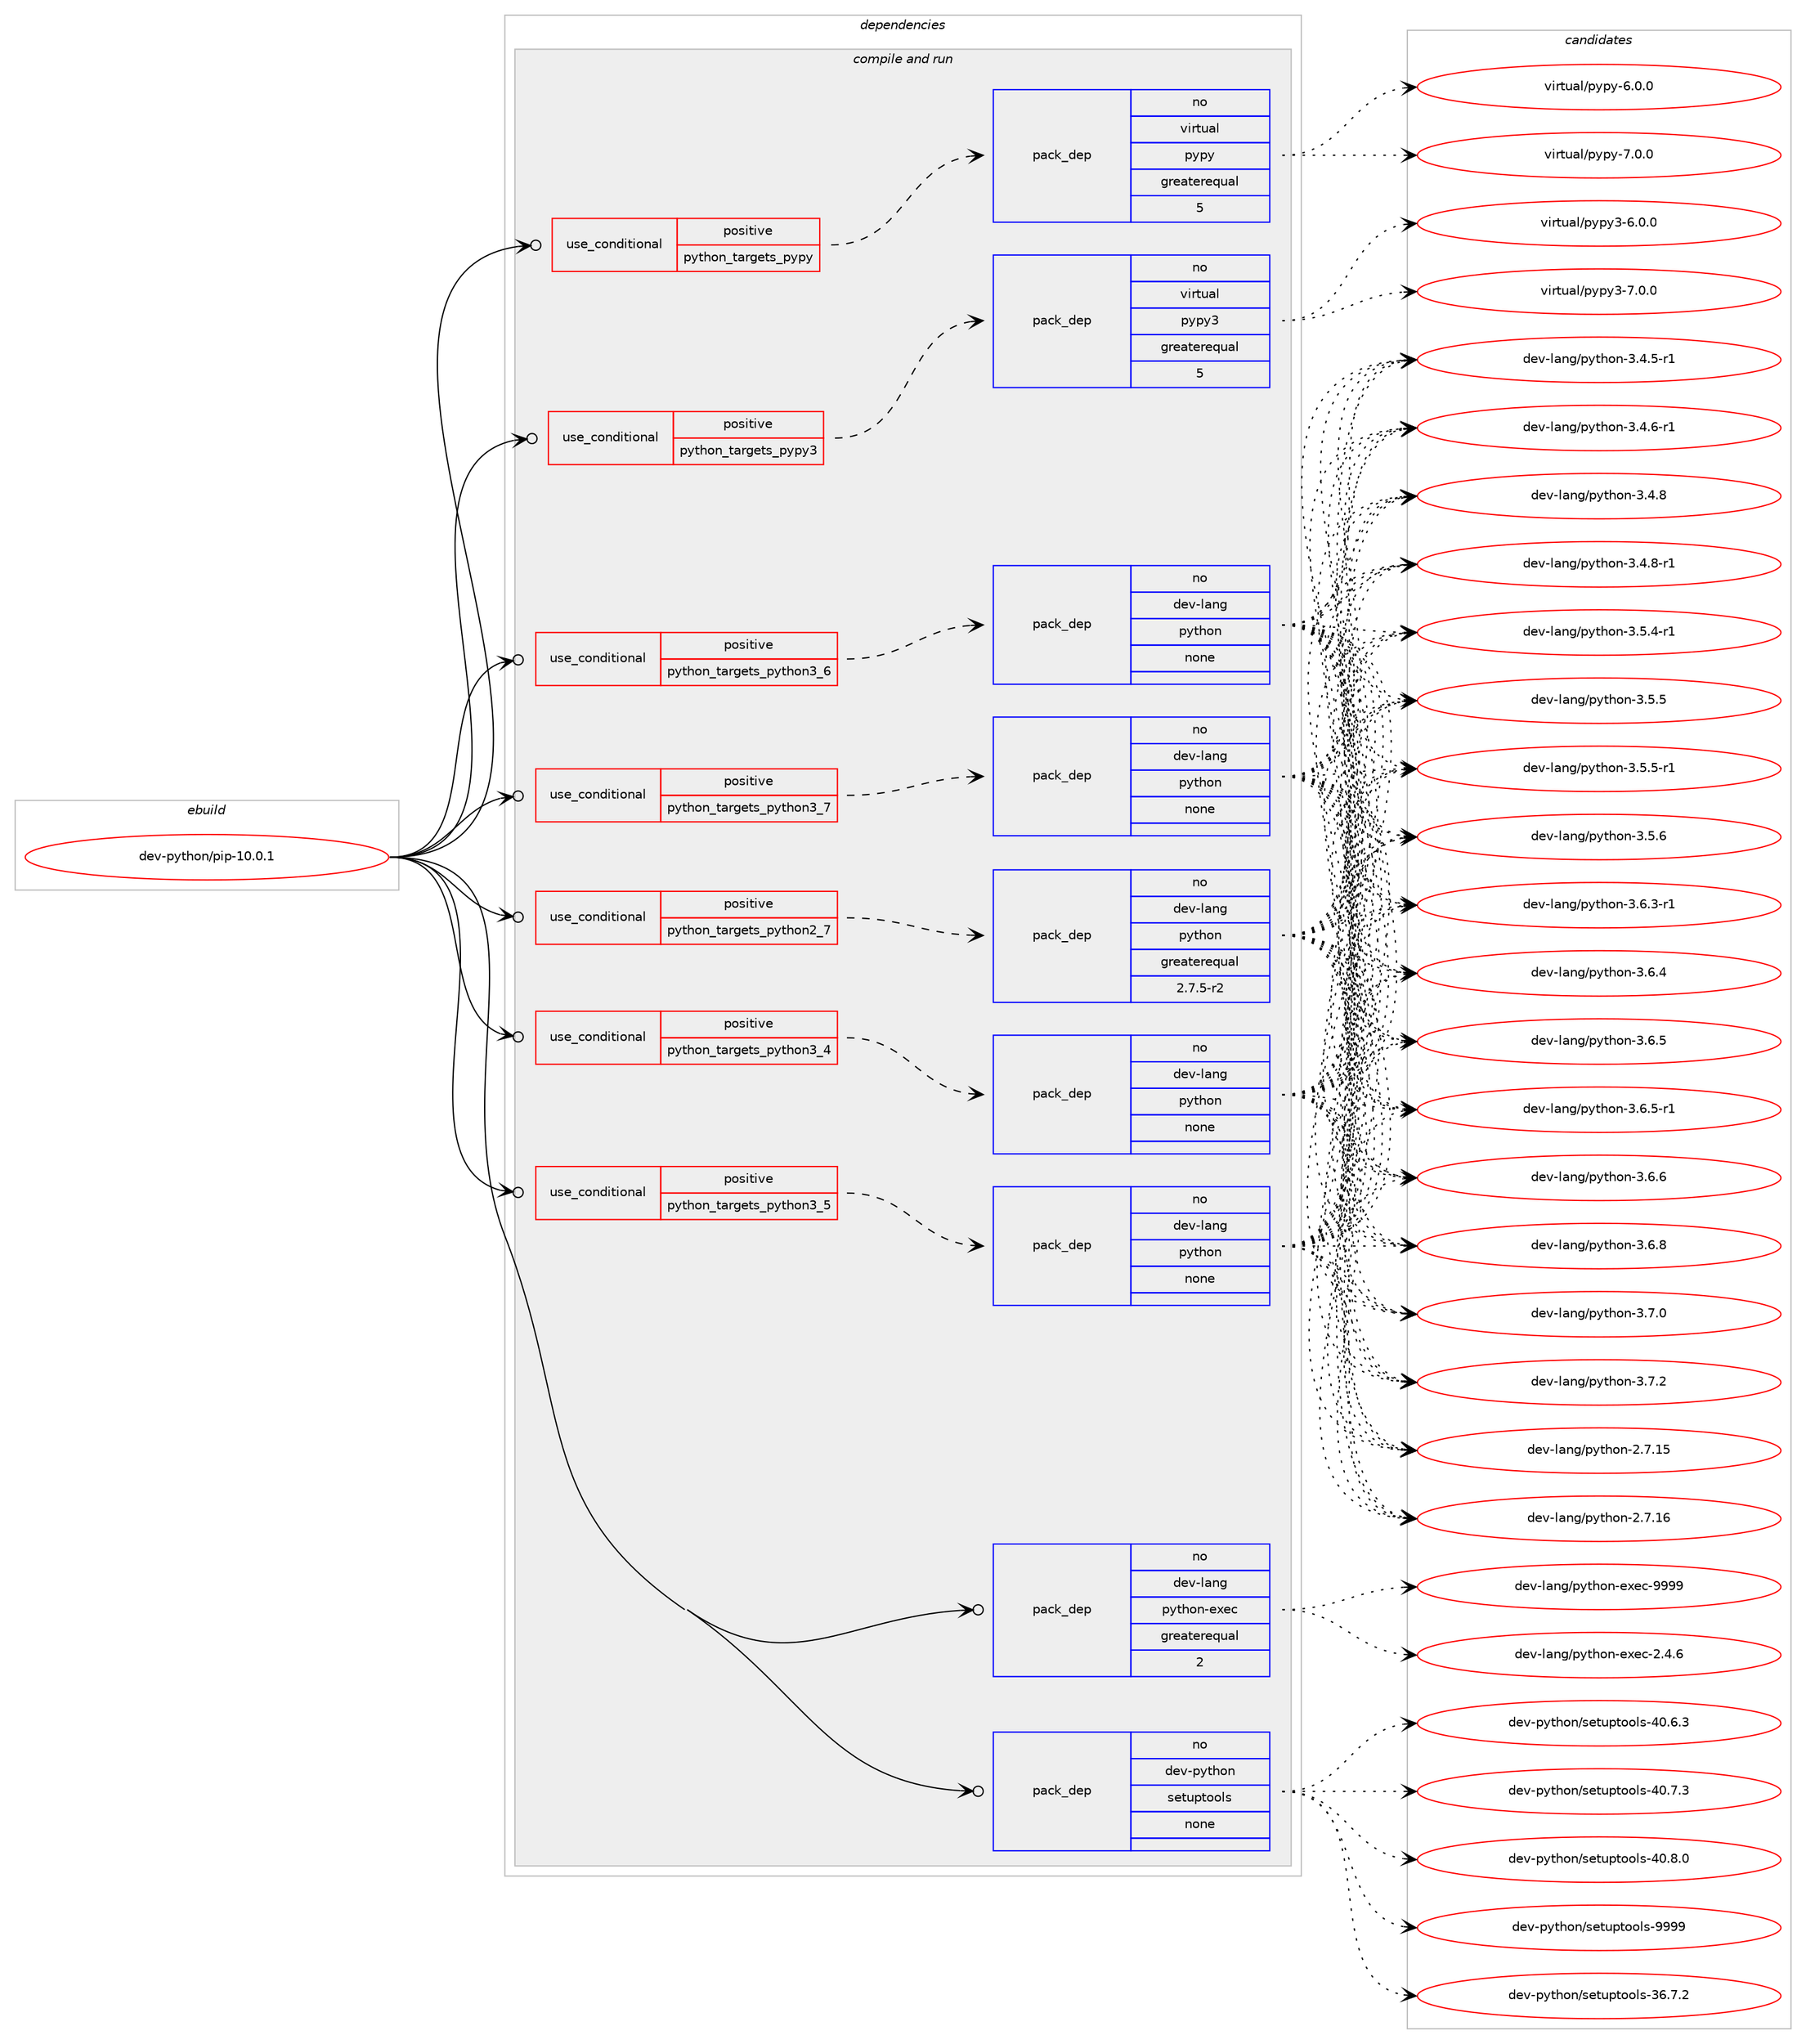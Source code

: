 digraph prolog {

# *************
# Graph options
# *************

newrank=true;
concentrate=true;
compound=true;
graph [rankdir=LR,fontname=Helvetica,fontsize=10,ranksep=1.5];#, ranksep=2.5, nodesep=0.2];
edge  [arrowhead=vee];
node  [fontname=Helvetica,fontsize=10];

# **********
# The ebuild
# **********

subgraph cluster_leftcol {
color=gray;
rank=same;
label=<<i>ebuild</i>>;
id [label="dev-python/pip-10.0.1", color=red, width=4, href="../dev-python/pip-10.0.1.svg"];
}

# ****************
# The dependencies
# ****************

subgraph cluster_midcol {
color=gray;
label=<<i>dependencies</i>>;
subgraph cluster_compile {
fillcolor="#eeeeee";
style=filled;
label=<<i>compile</i>>;
}
subgraph cluster_compileandrun {
fillcolor="#eeeeee";
style=filled;
label=<<i>compile and run</i>>;
subgraph cond379499 {
dependency1425683 [label=<<TABLE BORDER="0" CELLBORDER="1" CELLSPACING="0" CELLPADDING="4"><TR><TD ROWSPAN="3" CELLPADDING="10">use_conditional</TD></TR><TR><TD>positive</TD></TR><TR><TD>python_targets_pypy</TD></TR></TABLE>>, shape=none, color=red];
subgraph pack1022874 {
dependency1425684 [label=<<TABLE BORDER="0" CELLBORDER="1" CELLSPACING="0" CELLPADDING="4" WIDTH="220"><TR><TD ROWSPAN="6" CELLPADDING="30">pack_dep</TD></TR><TR><TD WIDTH="110">no</TD></TR><TR><TD>virtual</TD></TR><TR><TD>pypy</TD></TR><TR><TD>greaterequal</TD></TR><TR><TD>5</TD></TR></TABLE>>, shape=none, color=blue];
}
dependency1425683:e -> dependency1425684:w [weight=20,style="dashed",arrowhead="vee"];
}
id:e -> dependency1425683:w [weight=20,style="solid",arrowhead="odotvee"];
subgraph cond379500 {
dependency1425685 [label=<<TABLE BORDER="0" CELLBORDER="1" CELLSPACING="0" CELLPADDING="4"><TR><TD ROWSPAN="3" CELLPADDING="10">use_conditional</TD></TR><TR><TD>positive</TD></TR><TR><TD>python_targets_pypy3</TD></TR></TABLE>>, shape=none, color=red];
subgraph pack1022875 {
dependency1425686 [label=<<TABLE BORDER="0" CELLBORDER="1" CELLSPACING="0" CELLPADDING="4" WIDTH="220"><TR><TD ROWSPAN="6" CELLPADDING="30">pack_dep</TD></TR><TR><TD WIDTH="110">no</TD></TR><TR><TD>virtual</TD></TR><TR><TD>pypy3</TD></TR><TR><TD>greaterequal</TD></TR><TR><TD>5</TD></TR></TABLE>>, shape=none, color=blue];
}
dependency1425685:e -> dependency1425686:w [weight=20,style="dashed",arrowhead="vee"];
}
id:e -> dependency1425685:w [weight=20,style="solid",arrowhead="odotvee"];
subgraph cond379501 {
dependency1425687 [label=<<TABLE BORDER="0" CELLBORDER="1" CELLSPACING="0" CELLPADDING="4"><TR><TD ROWSPAN="3" CELLPADDING="10">use_conditional</TD></TR><TR><TD>positive</TD></TR><TR><TD>python_targets_python2_7</TD></TR></TABLE>>, shape=none, color=red];
subgraph pack1022876 {
dependency1425688 [label=<<TABLE BORDER="0" CELLBORDER="1" CELLSPACING="0" CELLPADDING="4" WIDTH="220"><TR><TD ROWSPAN="6" CELLPADDING="30">pack_dep</TD></TR><TR><TD WIDTH="110">no</TD></TR><TR><TD>dev-lang</TD></TR><TR><TD>python</TD></TR><TR><TD>greaterequal</TD></TR><TR><TD>2.7.5-r2</TD></TR></TABLE>>, shape=none, color=blue];
}
dependency1425687:e -> dependency1425688:w [weight=20,style="dashed",arrowhead="vee"];
}
id:e -> dependency1425687:w [weight=20,style="solid",arrowhead="odotvee"];
subgraph cond379502 {
dependency1425689 [label=<<TABLE BORDER="0" CELLBORDER="1" CELLSPACING="0" CELLPADDING="4"><TR><TD ROWSPAN="3" CELLPADDING="10">use_conditional</TD></TR><TR><TD>positive</TD></TR><TR><TD>python_targets_python3_4</TD></TR></TABLE>>, shape=none, color=red];
subgraph pack1022877 {
dependency1425690 [label=<<TABLE BORDER="0" CELLBORDER="1" CELLSPACING="0" CELLPADDING="4" WIDTH="220"><TR><TD ROWSPAN="6" CELLPADDING="30">pack_dep</TD></TR><TR><TD WIDTH="110">no</TD></TR><TR><TD>dev-lang</TD></TR><TR><TD>python</TD></TR><TR><TD>none</TD></TR><TR><TD></TD></TR></TABLE>>, shape=none, color=blue];
}
dependency1425689:e -> dependency1425690:w [weight=20,style="dashed",arrowhead="vee"];
}
id:e -> dependency1425689:w [weight=20,style="solid",arrowhead="odotvee"];
subgraph cond379503 {
dependency1425691 [label=<<TABLE BORDER="0" CELLBORDER="1" CELLSPACING="0" CELLPADDING="4"><TR><TD ROWSPAN="3" CELLPADDING="10">use_conditional</TD></TR><TR><TD>positive</TD></TR><TR><TD>python_targets_python3_5</TD></TR></TABLE>>, shape=none, color=red];
subgraph pack1022878 {
dependency1425692 [label=<<TABLE BORDER="0" CELLBORDER="1" CELLSPACING="0" CELLPADDING="4" WIDTH="220"><TR><TD ROWSPAN="6" CELLPADDING="30">pack_dep</TD></TR><TR><TD WIDTH="110">no</TD></TR><TR><TD>dev-lang</TD></TR><TR><TD>python</TD></TR><TR><TD>none</TD></TR><TR><TD></TD></TR></TABLE>>, shape=none, color=blue];
}
dependency1425691:e -> dependency1425692:w [weight=20,style="dashed",arrowhead="vee"];
}
id:e -> dependency1425691:w [weight=20,style="solid",arrowhead="odotvee"];
subgraph cond379504 {
dependency1425693 [label=<<TABLE BORDER="0" CELLBORDER="1" CELLSPACING="0" CELLPADDING="4"><TR><TD ROWSPAN="3" CELLPADDING="10">use_conditional</TD></TR><TR><TD>positive</TD></TR><TR><TD>python_targets_python3_6</TD></TR></TABLE>>, shape=none, color=red];
subgraph pack1022879 {
dependency1425694 [label=<<TABLE BORDER="0" CELLBORDER="1" CELLSPACING="0" CELLPADDING="4" WIDTH="220"><TR><TD ROWSPAN="6" CELLPADDING="30">pack_dep</TD></TR><TR><TD WIDTH="110">no</TD></TR><TR><TD>dev-lang</TD></TR><TR><TD>python</TD></TR><TR><TD>none</TD></TR><TR><TD></TD></TR></TABLE>>, shape=none, color=blue];
}
dependency1425693:e -> dependency1425694:w [weight=20,style="dashed",arrowhead="vee"];
}
id:e -> dependency1425693:w [weight=20,style="solid",arrowhead="odotvee"];
subgraph cond379505 {
dependency1425695 [label=<<TABLE BORDER="0" CELLBORDER="1" CELLSPACING="0" CELLPADDING="4"><TR><TD ROWSPAN="3" CELLPADDING="10">use_conditional</TD></TR><TR><TD>positive</TD></TR><TR><TD>python_targets_python3_7</TD></TR></TABLE>>, shape=none, color=red];
subgraph pack1022880 {
dependency1425696 [label=<<TABLE BORDER="0" CELLBORDER="1" CELLSPACING="0" CELLPADDING="4" WIDTH="220"><TR><TD ROWSPAN="6" CELLPADDING="30">pack_dep</TD></TR><TR><TD WIDTH="110">no</TD></TR><TR><TD>dev-lang</TD></TR><TR><TD>python</TD></TR><TR><TD>none</TD></TR><TR><TD></TD></TR></TABLE>>, shape=none, color=blue];
}
dependency1425695:e -> dependency1425696:w [weight=20,style="dashed",arrowhead="vee"];
}
id:e -> dependency1425695:w [weight=20,style="solid",arrowhead="odotvee"];
subgraph pack1022881 {
dependency1425697 [label=<<TABLE BORDER="0" CELLBORDER="1" CELLSPACING="0" CELLPADDING="4" WIDTH="220"><TR><TD ROWSPAN="6" CELLPADDING="30">pack_dep</TD></TR><TR><TD WIDTH="110">no</TD></TR><TR><TD>dev-lang</TD></TR><TR><TD>python-exec</TD></TR><TR><TD>greaterequal</TD></TR><TR><TD>2</TD></TR></TABLE>>, shape=none, color=blue];
}
id:e -> dependency1425697:w [weight=20,style="solid",arrowhead="odotvee"];
subgraph pack1022882 {
dependency1425698 [label=<<TABLE BORDER="0" CELLBORDER="1" CELLSPACING="0" CELLPADDING="4" WIDTH="220"><TR><TD ROWSPAN="6" CELLPADDING="30">pack_dep</TD></TR><TR><TD WIDTH="110">no</TD></TR><TR><TD>dev-python</TD></TR><TR><TD>setuptools</TD></TR><TR><TD>none</TD></TR><TR><TD></TD></TR></TABLE>>, shape=none, color=blue];
}
id:e -> dependency1425698:w [weight=20,style="solid",arrowhead="odotvee"];
}
subgraph cluster_run {
fillcolor="#eeeeee";
style=filled;
label=<<i>run</i>>;
}
}

# **************
# The candidates
# **************

subgraph cluster_choices {
rank=same;
color=gray;
label=<<i>candidates</i>>;

subgraph choice1022874 {
color=black;
nodesep=1;
choice1181051141161179710847112121112121455446484648 [label="virtual/pypy-6.0.0", color=red, width=4,href="../virtual/pypy-6.0.0.svg"];
choice1181051141161179710847112121112121455546484648 [label="virtual/pypy-7.0.0", color=red, width=4,href="../virtual/pypy-7.0.0.svg"];
dependency1425684:e -> choice1181051141161179710847112121112121455446484648:w [style=dotted,weight="100"];
dependency1425684:e -> choice1181051141161179710847112121112121455546484648:w [style=dotted,weight="100"];
}
subgraph choice1022875 {
color=black;
nodesep=1;
choice118105114116117971084711212111212151455446484648 [label="virtual/pypy3-6.0.0", color=red, width=4,href="../virtual/pypy3-6.0.0.svg"];
choice118105114116117971084711212111212151455546484648 [label="virtual/pypy3-7.0.0", color=red, width=4,href="../virtual/pypy3-7.0.0.svg"];
dependency1425686:e -> choice118105114116117971084711212111212151455446484648:w [style=dotted,weight="100"];
dependency1425686:e -> choice118105114116117971084711212111212151455546484648:w [style=dotted,weight="100"];
}
subgraph choice1022876 {
color=black;
nodesep=1;
choice10010111845108971101034711212111610411111045504655464953 [label="dev-lang/python-2.7.15", color=red, width=4,href="../dev-lang/python-2.7.15.svg"];
choice10010111845108971101034711212111610411111045504655464954 [label="dev-lang/python-2.7.16", color=red, width=4,href="../dev-lang/python-2.7.16.svg"];
choice1001011184510897110103471121211161041111104551465246534511449 [label="dev-lang/python-3.4.5-r1", color=red, width=4,href="../dev-lang/python-3.4.5-r1.svg"];
choice1001011184510897110103471121211161041111104551465246544511449 [label="dev-lang/python-3.4.6-r1", color=red, width=4,href="../dev-lang/python-3.4.6-r1.svg"];
choice100101118451089711010347112121116104111110455146524656 [label="dev-lang/python-3.4.8", color=red, width=4,href="../dev-lang/python-3.4.8.svg"];
choice1001011184510897110103471121211161041111104551465246564511449 [label="dev-lang/python-3.4.8-r1", color=red, width=4,href="../dev-lang/python-3.4.8-r1.svg"];
choice1001011184510897110103471121211161041111104551465346524511449 [label="dev-lang/python-3.5.4-r1", color=red, width=4,href="../dev-lang/python-3.5.4-r1.svg"];
choice100101118451089711010347112121116104111110455146534653 [label="dev-lang/python-3.5.5", color=red, width=4,href="../dev-lang/python-3.5.5.svg"];
choice1001011184510897110103471121211161041111104551465346534511449 [label="dev-lang/python-3.5.5-r1", color=red, width=4,href="../dev-lang/python-3.5.5-r1.svg"];
choice100101118451089711010347112121116104111110455146534654 [label="dev-lang/python-3.5.6", color=red, width=4,href="../dev-lang/python-3.5.6.svg"];
choice1001011184510897110103471121211161041111104551465446514511449 [label="dev-lang/python-3.6.3-r1", color=red, width=4,href="../dev-lang/python-3.6.3-r1.svg"];
choice100101118451089711010347112121116104111110455146544652 [label="dev-lang/python-3.6.4", color=red, width=4,href="../dev-lang/python-3.6.4.svg"];
choice100101118451089711010347112121116104111110455146544653 [label="dev-lang/python-3.6.5", color=red, width=4,href="../dev-lang/python-3.6.5.svg"];
choice1001011184510897110103471121211161041111104551465446534511449 [label="dev-lang/python-3.6.5-r1", color=red, width=4,href="../dev-lang/python-3.6.5-r1.svg"];
choice100101118451089711010347112121116104111110455146544654 [label="dev-lang/python-3.6.6", color=red, width=4,href="../dev-lang/python-3.6.6.svg"];
choice100101118451089711010347112121116104111110455146544656 [label="dev-lang/python-3.6.8", color=red, width=4,href="../dev-lang/python-3.6.8.svg"];
choice100101118451089711010347112121116104111110455146554648 [label="dev-lang/python-3.7.0", color=red, width=4,href="../dev-lang/python-3.7.0.svg"];
choice100101118451089711010347112121116104111110455146554650 [label="dev-lang/python-3.7.2", color=red, width=4,href="../dev-lang/python-3.7.2.svg"];
dependency1425688:e -> choice10010111845108971101034711212111610411111045504655464953:w [style=dotted,weight="100"];
dependency1425688:e -> choice10010111845108971101034711212111610411111045504655464954:w [style=dotted,weight="100"];
dependency1425688:e -> choice1001011184510897110103471121211161041111104551465246534511449:w [style=dotted,weight="100"];
dependency1425688:e -> choice1001011184510897110103471121211161041111104551465246544511449:w [style=dotted,weight="100"];
dependency1425688:e -> choice100101118451089711010347112121116104111110455146524656:w [style=dotted,weight="100"];
dependency1425688:e -> choice1001011184510897110103471121211161041111104551465246564511449:w [style=dotted,weight="100"];
dependency1425688:e -> choice1001011184510897110103471121211161041111104551465346524511449:w [style=dotted,weight="100"];
dependency1425688:e -> choice100101118451089711010347112121116104111110455146534653:w [style=dotted,weight="100"];
dependency1425688:e -> choice1001011184510897110103471121211161041111104551465346534511449:w [style=dotted,weight="100"];
dependency1425688:e -> choice100101118451089711010347112121116104111110455146534654:w [style=dotted,weight="100"];
dependency1425688:e -> choice1001011184510897110103471121211161041111104551465446514511449:w [style=dotted,weight="100"];
dependency1425688:e -> choice100101118451089711010347112121116104111110455146544652:w [style=dotted,weight="100"];
dependency1425688:e -> choice100101118451089711010347112121116104111110455146544653:w [style=dotted,weight="100"];
dependency1425688:e -> choice1001011184510897110103471121211161041111104551465446534511449:w [style=dotted,weight="100"];
dependency1425688:e -> choice100101118451089711010347112121116104111110455146544654:w [style=dotted,weight="100"];
dependency1425688:e -> choice100101118451089711010347112121116104111110455146544656:w [style=dotted,weight="100"];
dependency1425688:e -> choice100101118451089711010347112121116104111110455146554648:w [style=dotted,weight="100"];
dependency1425688:e -> choice100101118451089711010347112121116104111110455146554650:w [style=dotted,weight="100"];
}
subgraph choice1022877 {
color=black;
nodesep=1;
choice10010111845108971101034711212111610411111045504655464953 [label="dev-lang/python-2.7.15", color=red, width=4,href="../dev-lang/python-2.7.15.svg"];
choice10010111845108971101034711212111610411111045504655464954 [label="dev-lang/python-2.7.16", color=red, width=4,href="../dev-lang/python-2.7.16.svg"];
choice1001011184510897110103471121211161041111104551465246534511449 [label="dev-lang/python-3.4.5-r1", color=red, width=4,href="../dev-lang/python-3.4.5-r1.svg"];
choice1001011184510897110103471121211161041111104551465246544511449 [label="dev-lang/python-3.4.6-r1", color=red, width=4,href="../dev-lang/python-3.4.6-r1.svg"];
choice100101118451089711010347112121116104111110455146524656 [label="dev-lang/python-3.4.8", color=red, width=4,href="../dev-lang/python-3.4.8.svg"];
choice1001011184510897110103471121211161041111104551465246564511449 [label="dev-lang/python-3.4.8-r1", color=red, width=4,href="../dev-lang/python-3.4.8-r1.svg"];
choice1001011184510897110103471121211161041111104551465346524511449 [label="dev-lang/python-3.5.4-r1", color=red, width=4,href="../dev-lang/python-3.5.4-r1.svg"];
choice100101118451089711010347112121116104111110455146534653 [label="dev-lang/python-3.5.5", color=red, width=4,href="../dev-lang/python-3.5.5.svg"];
choice1001011184510897110103471121211161041111104551465346534511449 [label="dev-lang/python-3.5.5-r1", color=red, width=4,href="../dev-lang/python-3.5.5-r1.svg"];
choice100101118451089711010347112121116104111110455146534654 [label="dev-lang/python-3.5.6", color=red, width=4,href="../dev-lang/python-3.5.6.svg"];
choice1001011184510897110103471121211161041111104551465446514511449 [label="dev-lang/python-3.6.3-r1", color=red, width=4,href="../dev-lang/python-3.6.3-r1.svg"];
choice100101118451089711010347112121116104111110455146544652 [label="dev-lang/python-3.6.4", color=red, width=4,href="../dev-lang/python-3.6.4.svg"];
choice100101118451089711010347112121116104111110455146544653 [label="dev-lang/python-3.6.5", color=red, width=4,href="../dev-lang/python-3.6.5.svg"];
choice1001011184510897110103471121211161041111104551465446534511449 [label="dev-lang/python-3.6.5-r1", color=red, width=4,href="../dev-lang/python-3.6.5-r1.svg"];
choice100101118451089711010347112121116104111110455146544654 [label="dev-lang/python-3.6.6", color=red, width=4,href="../dev-lang/python-3.6.6.svg"];
choice100101118451089711010347112121116104111110455146544656 [label="dev-lang/python-3.6.8", color=red, width=4,href="../dev-lang/python-3.6.8.svg"];
choice100101118451089711010347112121116104111110455146554648 [label="dev-lang/python-3.7.0", color=red, width=4,href="../dev-lang/python-3.7.0.svg"];
choice100101118451089711010347112121116104111110455146554650 [label="dev-lang/python-3.7.2", color=red, width=4,href="../dev-lang/python-3.7.2.svg"];
dependency1425690:e -> choice10010111845108971101034711212111610411111045504655464953:w [style=dotted,weight="100"];
dependency1425690:e -> choice10010111845108971101034711212111610411111045504655464954:w [style=dotted,weight="100"];
dependency1425690:e -> choice1001011184510897110103471121211161041111104551465246534511449:w [style=dotted,weight="100"];
dependency1425690:e -> choice1001011184510897110103471121211161041111104551465246544511449:w [style=dotted,weight="100"];
dependency1425690:e -> choice100101118451089711010347112121116104111110455146524656:w [style=dotted,weight="100"];
dependency1425690:e -> choice1001011184510897110103471121211161041111104551465246564511449:w [style=dotted,weight="100"];
dependency1425690:e -> choice1001011184510897110103471121211161041111104551465346524511449:w [style=dotted,weight="100"];
dependency1425690:e -> choice100101118451089711010347112121116104111110455146534653:w [style=dotted,weight="100"];
dependency1425690:e -> choice1001011184510897110103471121211161041111104551465346534511449:w [style=dotted,weight="100"];
dependency1425690:e -> choice100101118451089711010347112121116104111110455146534654:w [style=dotted,weight="100"];
dependency1425690:e -> choice1001011184510897110103471121211161041111104551465446514511449:w [style=dotted,weight="100"];
dependency1425690:e -> choice100101118451089711010347112121116104111110455146544652:w [style=dotted,weight="100"];
dependency1425690:e -> choice100101118451089711010347112121116104111110455146544653:w [style=dotted,weight="100"];
dependency1425690:e -> choice1001011184510897110103471121211161041111104551465446534511449:w [style=dotted,weight="100"];
dependency1425690:e -> choice100101118451089711010347112121116104111110455146544654:w [style=dotted,weight="100"];
dependency1425690:e -> choice100101118451089711010347112121116104111110455146544656:w [style=dotted,weight="100"];
dependency1425690:e -> choice100101118451089711010347112121116104111110455146554648:w [style=dotted,weight="100"];
dependency1425690:e -> choice100101118451089711010347112121116104111110455146554650:w [style=dotted,weight="100"];
}
subgraph choice1022878 {
color=black;
nodesep=1;
choice10010111845108971101034711212111610411111045504655464953 [label="dev-lang/python-2.7.15", color=red, width=4,href="../dev-lang/python-2.7.15.svg"];
choice10010111845108971101034711212111610411111045504655464954 [label="dev-lang/python-2.7.16", color=red, width=4,href="../dev-lang/python-2.7.16.svg"];
choice1001011184510897110103471121211161041111104551465246534511449 [label="dev-lang/python-3.4.5-r1", color=red, width=4,href="../dev-lang/python-3.4.5-r1.svg"];
choice1001011184510897110103471121211161041111104551465246544511449 [label="dev-lang/python-3.4.6-r1", color=red, width=4,href="../dev-lang/python-3.4.6-r1.svg"];
choice100101118451089711010347112121116104111110455146524656 [label="dev-lang/python-3.4.8", color=red, width=4,href="../dev-lang/python-3.4.8.svg"];
choice1001011184510897110103471121211161041111104551465246564511449 [label="dev-lang/python-3.4.8-r1", color=red, width=4,href="../dev-lang/python-3.4.8-r1.svg"];
choice1001011184510897110103471121211161041111104551465346524511449 [label="dev-lang/python-3.5.4-r1", color=red, width=4,href="../dev-lang/python-3.5.4-r1.svg"];
choice100101118451089711010347112121116104111110455146534653 [label="dev-lang/python-3.5.5", color=red, width=4,href="../dev-lang/python-3.5.5.svg"];
choice1001011184510897110103471121211161041111104551465346534511449 [label="dev-lang/python-3.5.5-r1", color=red, width=4,href="../dev-lang/python-3.5.5-r1.svg"];
choice100101118451089711010347112121116104111110455146534654 [label="dev-lang/python-3.5.6", color=red, width=4,href="../dev-lang/python-3.5.6.svg"];
choice1001011184510897110103471121211161041111104551465446514511449 [label="dev-lang/python-3.6.3-r1", color=red, width=4,href="../dev-lang/python-3.6.3-r1.svg"];
choice100101118451089711010347112121116104111110455146544652 [label="dev-lang/python-3.6.4", color=red, width=4,href="../dev-lang/python-3.6.4.svg"];
choice100101118451089711010347112121116104111110455146544653 [label="dev-lang/python-3.6.5", color=red, width=4,href="../dev-lang/python-3.6.5.svg"];
choice1001011184510897110103471121211161041111104551465446534511449 [label="dev-lang/python-3.6.5-r1", color=red, width=4,href="../dev-lang/python-3.6.5-r1.svg"];
choice100101118451089711010347112121116104111110455146544654 [label="dev-lang/python-3.6.6", color=red, width=4,href="../dev-lang/python-3.6.6.svg"];
choice100101118451089711010347112121116104111110455146544656 [label="dev-lang/python-3.6.8", color=red, width=4,href="../dev-lang/python-3.6.8.svg"];
choice100101118451089711010347112121116104111110455146554648 [label="dev-lang/python-3.7.0", color=red, width=4,href="../dev-lang/python-3.7.0.svg"];
choice100101118451089711010347112121116104111110455146554650 [label="dev-lang/python-3.7.2", color=red, width=4,href="../dev-lang/python-3.7.2.svg"];
dependency1425692:e -> choice10010111845108971101034711212111610411111045504655464953:w [style=dotted,weight="100"];
dependency1425692:e -> choice10010111845108971101034711212111610411111045504655464954:w [style=dotted,weight="100"];
dependency1425692:e -> choice1001011184510897110103471121211161041111104551465246534511449:w [style=dotted,weight="100"];
dependency1425692:e -> choice1001011184510897110103471121211161041111104551465246544511449:w [style=dotted,weight="100"];
dependency1425692:e -> choice100101118451089711010347112121116104111110455146524656:w [style=dotted,weight="100"];
dependency1425692:e -> choice1001011184510897110103471121211161041111104551465246564511449:w [style=dotted,weight="100"];
dependency1425692:e -> choice1001011184510897110103471121211161041111104551465346524511449:w [style=dotted,weight="100"];
dependency1425692:e -> choice100101118451089711010347112121116104111110455146534653:w [style=dotted,weight="100"];
dependency1425692:e -> choice1001011184510897110103471121211161041111104551465346534511449:w [style=dotted,weight="100"];
dependency1425692:e -> choice100101118451089711010347112121116104111110455146534654:w [style=dotted,weight="100"];
dependency1425692:e -> choice1001011184510897110103471121211161041111104551465446514511449:w [style=dotted,weight="100"];
dependency1425692:e -> choice100101118451089711010347112121116104111110455146544652:w [style=dotted,weight="100"];
dependency1425692:e -> choice100101118451089711010347112121116104111110455146544653:w [style=dotted,weight="100"];
dependency1425692:e -> choice1001011184510897110103471121211161041111104551465446534511449:w [style=dotted,weight="100"];
dependency1425692:e -> choice100101118451089711010347112121116104111110455146544654:w [style=dotted,weight="100"];
dependency1425692:e -> choice100101118451089711010347112121116104111110455146544656:w [style=dotted,weight="100"];
dependency1425692:e -> choice100101118451089711010347112121116104111110455146554648:w [style=dotted,weight="100"];
dependency1425692:e -> choice100101118451089711010347112121116104111110455146554650:w [style=dotted,weight="100"];
}
subgraph choice1022879 {
color=black;
nodesep=1;
choice10010111845108971101034711212111610411111045504655464953 [label="dev-lang/python-2.7.15", color=red, width=4,href="../dev-lang/python-2.7.15.svg"];
choice10010111845108971101034711212111610411111045504655464954 [label="dev-lang/python-2.7.16", color=red, width=4,href="../dev-lang/python-2.7.16.svg"];
choice1001011184510897110103471121211161041111104551465246534511449 [label="dev-lang/python-3.4.5-r1", color=red, width=4,href="../dev-lang/python-3.4.5-r1.svg"];
choice1001011184510897110103471121211161041111104551465246544511449 [label="dev-lang/python-3.4.6-r1", color=red, width=4,href="../dev-lang/python-3.4.6-r1.svg"];
choice100101118451089711010347112121116104111110455146524656 [label="dev-lang/python-3.4.8", color=red, width=4,href="../dev-lang/python-3.4.8.svg"];
choice1001011184510897110103471121211161041111104551465246564511449 [label="dev-lang/python-3.4.8-r1", color=red, width=4,href="../dev-lang/python-3.4.8-r1.svg"];
choice1001011184510897110103471121211161041111104551465346524511449 [label="dev-lang/python-3.5.4-r1", color=red, width=4,href="../dev-lang/python-3.5.4-r1.svg"];
choice100101118451089711010347112121116104111110455146534653 [label="dev-lang/python-3.5.5", color=red, width=4,href="../dev-lang/python-3.5.5.svg"];
choice1001011184510897110103471121211161041111104551465346534511449 [label="dev-lang/python-3.5.5-r1", color=red, width=4,href="../dev-lang/python-3.5.5-r1.svg"];
choice100101118451089711010347112121116104111110455146534654 [label="dev-lang/python-3.5.6", color=red, width=4,href="../dev-lang/python-3.5.6.svg"];
choice1001011184510897110103471121211161041111104551465446514511449 [label="dev-lang/python-3.6.3-r1", color=red, width=4,href="../dev-lang/python-3.6.3-r1.svg"];
choice100101118451089711010347112121116104111110455146544652 [label="dev-lang/python-3.6.4", color=red, width=4,href="../dev-lang/python-3.6.4.svg"];
choice100101118451089711010347112121116104111110455146544653 [label="dev-lang/python-3.6.5", color=red, width=4,href="../dev-lang/python-3.6.5.svg"];
choice1001011184510897110103471121211161041111104551465446534511449 [label="dev-lang/python-3.6.5-r1", color=red, width=4,href="../dev-lang/python-3.6.5-r1.svg"];
choice100101118451089711010347112121116104111110455146544654 [label="dev-lang/python-3.6.6", color=red, width=4,href="../dev-lang/python-3.6.6.svg"];
choice100101118451089711010347112121116104111110455146544656 [label="dev-lang/python-3.6.8", color=red, width=4,href="../dev-lang/python-3.6.8.svg"];
choice100101118451089711010347112121116104111110455146554648 [label="dev-lang/python-3.7.0", color=red, width=4,href="../dev-lang/python-3.7.0.svg"];
choice100101118451089711010347112121116104111110455146554650 [label="dev-lang/python-3.7.2", color=red, width=4,href="../dev-lang/python-3.7.2.svg"];
dependency1425694:e -> choice10010111845108971101034711212111610411111045504655464953:w [style=dotted,weight="100"];
dependency1425694:e -> choice10010111845108971101034711212111610411111045504655464954:w [style=dotted,weight="100"];
dependency1425694:e -> choice1001011184510897110103471121211161041111104551465246534511449:w [style=dotted,weight="100"];
dependency1425694:e -> choice1001011184510897110103471121211161041111104551465246544511449:w [style=dotted,weight="100"];
dependency1425694:e -> choice100101118451089711010347112121116104111110455146524656:w [style=dotted,weight="100"];
dependency1425694:e -> choice1001011184510897110103471121211161041111104551465246564511449:w [style=dotted,weight="100"];
dependency1425694:e -> choice1001011184510897110103471121211161041111104551465346524511449:w [style=dotted,weight="100"];
dependency1425694:e -> choice100101118451089711010347112121116104111110455146534653:w [style=dotted,weight="100"];
dependency1425694:e -> choice1001011184510897110103471121211161041111104551465346534511449:w [style=dotted,weight="100"];
dependency1425694:e -> choice100101118451089711010347112121116104111110455146534654:w [style=dotted,weight="100"];
dependency1425694:e -> choice1001011184510897110103471121211161041111104551465446514511449:w [style=dotted,weight="100"];
dependency1425694:e -> choice100101118451089711010347112121116104111110455146544652:w [style=dotted,weight="100"];
dependency1425694:e -> choice100101118451089711010347112121116104111110455146544653:w [style=dotted,weight="100"];
dependency1425694:e -> choice1001011184510897110103471121211161041111104551465446534511449:w [style=dotted,weight="100"];
dependency1425694:e -> choice100101118451089711010347112121116104111110455146544654:w [style=dotted,weight="100"];
dependency1425694:e -> choice100101118451089711010347112121116104111110455146544656:w [style=dotted,weight="100"];
dependency1425694:e -> choice100101118451089711010347112121116104111110455146554648:w [style=dotted,weight="100"];
dependency1425694:e -> choice100101118451089711010347112121116104111110455146554650:w [style=dotted,weight="100"];
}
subgraph choice1022880 {
color=black;
nodesep=1;
choice10010111845108971101034711212111610411111045504655464953 [label="dev-lang/python-2.7.15", color=red, width=4,href="../dev-lang/python-2.7.15.svg"];
choice10010111845108971101034711212111610411111045504655464954 [label="dev-lang/python-2.7.16", color=red, width=4,href="../dev-lang/python-2.7.16.svg"];
choice1001011184510897110103471121211161041111104551465246534511449 [label="dev-lang/python-3.4.5-r1", color=red, width=4,href="../dev-lang/python-3.4.5-r1.svg"];
choice1001011184510897110103471121211161041111104551465246544511449 [label="dev-lang/python-3.4.6-r1", color=red, width=4,href="../dev-lang/python-3.4.6-r1.svg"];
choice100101118451089711010347112121116104111110455146524656 [label="dev-lang/python-3.4.8", color=red, width=4,href="../dev-lang/python-3.4.8.svg"];
choice1001011184510897110103471121211161041111104551465246564511449 [label="dev-lang/python-3.4.8-r1", color=red, width=4,href="../dev-lang/python-3.4.8-r1.svg"];
choice1001011184510897110103471121211161041111104551465346524511449 [label="dev-lang/python-3.5.4-r1", color=red, width=4,href="../dev-lang/python-3.5.4-r1.svg"];
choice100101118451089711010347112121116104111110455146534653 [label="dev-lang/python-3.5.5", color=red, width=4,href="../dev-lang/python-3.5.5.svg"];
choice1001011184510897110103471121211161041111104551465346534511449 [label="dev-lang/python-3.5.5-r1", color=red, width=4,href="../dev-lang/python-3.5.5-r1.svg"];
choice100101118451089711010347112121116104111110455146534654 [label="dev-lang/python-3.5.6", color=red, width=4,href="../dev-lang/python-3.5.6.svg"];
choice1001011184510897110103471121211161041111104551465446514511449 [label="dev-lang/python-3.6.3-r1", color=red, width=4,href="../dev-lang/python-3.6.3-r1.svg"];
choice100101118451089711010347112121116104111110455146544652 [label="dev-lang/python-3.6.4", color=red, width=4,href="../dev-lang/python-3.6.4.svg"];
choice100101118451089711010347112121116104111110455146544653 [label="dev-lang/python-3.6.5", color=red, width=4,href="../dev-lang/python-3.6.5.svg"];
choice1001011184510897110103471121211161041111104551465446534511449 [label="dev-lang/python-3.6.5-r1", color=red, width=4,href="../dev-lang/python-3.6.5-r1.svg"];
choice100101118451089711010347112121116104111110455146544654 [label="dev-lang/python-3.6.6", color=red, width=4,href="../dev-lang/python-3.6.6.svg"];
choice100101118451089711010347112121116104111110455146544656 [label="dev-lang/python-3.6.8", color=red, width=4,href="../dev-lang/python-3.6.8.svg"];
choice100101118451089711010347112121116104111110455146554648 [label="dev-lang/python-3.7.0", color=red, width=4,href="../dev-lang/python-3.7.0.svg"];
choice100101118451089711010347112121116104111110455146554650 [label="dev-lang/python-3.7.2", color=red, width=4,href="../dev-lang/python-3.7.2.svg"];
dependency1425696:e -> choice10010111845108971101034711212111610411111045504655464953:w [style=dotted,weight="100"];
dependency1425696:e -> choice10010111845108971101034711212111610411111045504655464954:w [style=dotted,weight="100"];
dependency1425696:e -> choice1001011184510897110103471121211161041111104551465246534511449:w [style=dotted,weight="100"];
dependency1425696:e -> choice1001011184510897110103471121211161041111104551465246544511449:w [style=dotted,weight="100"];
dependency1425696:e -> choice100101118451089711010347112121116104111110455146524656:w [style=dotted,weight="100"];
dependency1425696:e -> choice1001011184510897110103471121211161041111104551465246564511449:w [style=dotted,weight="100"];
dependency1425696:e -> choice1001011184510897110103471121211161041111104551465346524511449:w [style=dotted,weight="100"];
dependency1425696:e -> choice100101118451089711010347112121116104111110455146534653:w [style=dotted,weight="100"];
dependency1425696:e -> choice1001011184510897110103471121211161041111104551465346534511449:w [style=dotted,weight="100"];
dependency1425696:e -> choice100101118451089711010347112121116104111110455146534654:w [style=dotted,weight="100"];
dependency1425696:e -> choice1001011184510897110103471121211161041111104551465446514511449:w [style=dotted,weight="100"];
dependency1425696:e -> choice100101118451089711010347112121116104111110455146544652:w [style=dotted,weight="100"];
dependency1425696:e -> choice100101118451089711010347112121116104111110455146544653:w [style=dotted,weight="100"];
dependency1425696:e -> choice1001011184510897110103471121211161041111104551465446534511449:w [style=dotted,weight="100"];
dependency1425696:e -> choice100101118451089711010347112121116104111110455146544654:w [style=dotted,weight="100"];
dependency1425696:e -> choice100101118451089711010347112121116104111110455146544656:w [style=dotted,weight="100"];
dependency1425696:e -> choice100101118451089711010347112121116104111110455146554648:w [style=dotted,weight="100"];
dependency1425696:e -> choice100101118451089711010347112121116104111110455146554650:w [style=dotted,weight="100"];
}
subgraph choice1022881 {
color=black;
nodesep=1;
choice1001011184510897110103471121211161041111104510112010199455046524654 [label="dev-lang/python-exec-2.4.6", color=red, width=4,href="../dev-lang/python-exec-2.4.6.svg"];
choice10010111845108971101034711212111610411111045101120101994557575757 [label="dev-lang/python-exec-9999", color=red, width=4,href="../dev-lang/python-exec-9999.svg"];
dependency1425697:e -> choice1001011184510897110103471121211161041111104510112010199455046524654:w [style=dotted,weight="100"];
dependency1425697:e -> choice10010111845108971101034711212111610411111045101120101994557575757:w [style=dotted,weight="100"];
}
subgraph choice1022882 {
color=black;
nodesep=1;
choice100101118451121211161041111104711510111611711211611111110811545515446554650 [label="dev-python/setuptools-36.7.2", color=red, width=4,href="../dev-python/setuptools-36.7.2.svg"];
choice100101118451121211161041111104711510111611711211611111110811545524846544651 [label="dev-python/setuptools-40.6.3", color=red, width=4,href="../dev-python/setuptools-40.6.3.svg"];
choice100101118451121211161041111104711510111611711211611111110811545524846554651 [label="dev-python/setuptools-40.7.3", color=red, width=4,href="../dev-python/setuptools-40.7.3.svg"];
choice100101118451121211161041111104711510111611711211611111110811545524846564648 [label="dev-python/setuptools-40.8.0", color=red, width=4,href="../dev-python/setuptools-40.8.0.svg"];
choice10010111845112121116104111110471151011161171121161111111081154557575757 [label="dev-python/setuptools-9999", color=red, width=4,href="../dev-python/setuptools-9999.svg"];
dependency1425698:e -> choice100101118451121211161041111104711510111611711211611111110811545515446554650:w [style=dotted,weight="100"];
dependency1425698:e -> choice100101118451121211161041111104711510111611711211611111110811545524846544651:w [style=dotted,weight="100"];
dependency1425698:e -> choice100101118451121211161041111104711510111611711211611111110811545524846554651:w [style=dotted,weight="100"];
dependency1425698:e -> choice100101118451121211161041111104711510111611711211611111110811545524846564648:w [style=dotted,weight="100"];
dependency1425698:e -> choice10010111845112121116104111110471151011161171121161111111081154557575757:w [style=dotted,weight="100"];
}
}

}
